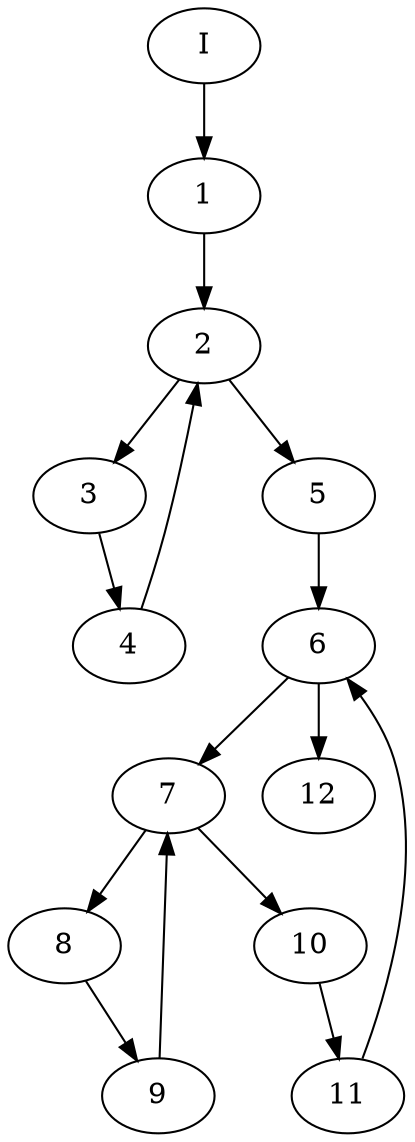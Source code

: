 digraph complejidad2 {
	I->1;
	1->2;
	2->3;
	2->5;
	3->4;
	4->2;
	5->6;
	6->7;
	6->12;
	7->8;
	7->10;
	8->9;
	9->7;
	10->11;
	11->6;
	}